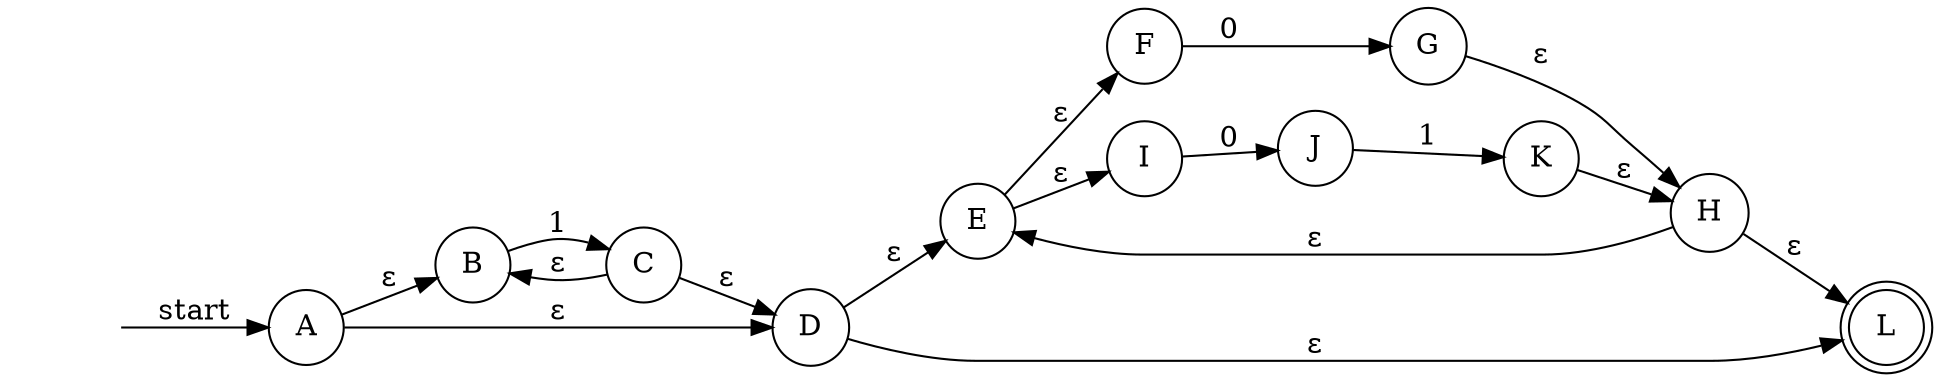 digraph NFA_final {
  rankdir=LR;
  #A-K是状态，L是接收状态
  node [shape=circle]; A B C D E F G H I J K;
  node [shape=doublecircle]; L;

  start [shape=none, label=""];
  start -> A [label="start"];
  # 1* 默认构成
  A -> B [label="ε"];
  B -> C [label="1"];
  C -> B [label="ε"];
  C -> D [label="ε"];
  A -> D [label="ε"];
  # (0 | 01)*
  D -> E [label="ε"];
  # 右边分支上面
  E -> F [label="ε"];
  F -> G [label="0"];
  G -> H [label="ε"];
  # 右边分支下面
  E -> I [label="ε"];
  I -> J [label="0"];
  J -> K [label="1"];
  K -> H [label="ε"];

  #到结束
  H -> E [label="ε"];
  H -> L [label="ε"];
  D -> L [label="ε"];

}